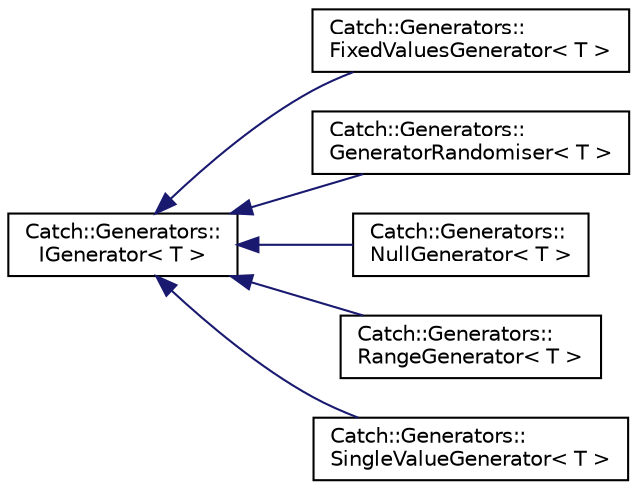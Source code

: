 digraph "Graphical Class Hierarchy"
{
  edge [fontname="Helvetica",fontsize="10",labelfontname="Helvetica",labelfontsize="10"];
  node [fontname="Helvetica",fontsize="10",shape=record];
  rankdir="LR";
  Node0 [label="Catch::Generators::\lIGenerator\< T \>",height=0.2,width=0.4,color="black", fillcolor="white", style="filled",URL="$structCatch_1_1Generators_1_1IGenerator.html"];
  Node0 -> Node1 [dir="back",color="midnightblue",fontsize="10",style="solid",fontname="Helvetica"];
  Node1 [label="Catch::Generators::\lFixedValuesGenerator\< T \>",height=0.2,width=0.4,color="black", fillcolor="white", style="filled",URL="$classCatch_1_1Generators_1_1FixedValuesGenerator.html"];
  Node0 -> Node2 [dir="back",color="midnightblue",fontsize="10",style="solid",fontname="Helvetica"];
  Node2 [label="Catch::Generators::\lGeneratorRandomiser\< T \>",height=0.2,width=0.4,color="black", fillcolor="white", style="filled",URL="$classCatch_1_1Generators_1_1GeneratorRandomiser.html"];
  Node0 -> Node3 [dir="back",color="midnightblue",fontsize="10",style="solid",fontname="Helvetica"];
  Node3 [label="Catch::Generators::\lNullGenerator\< T \>",height=0.2,width=0.4,color="black", fillcolor="white", style="filled",URL="$structCatch_1_1Generators_1_1NullGenerator.html"];
  Node0 -> Node4 [dir="back",color="midnightblue",fontsize="10",style="solid",fontname="Helvetica"];
  Node4 [label="Catch::Generators::\lRangeGenerator\< T \>",height=0.2,width=0.4,color="black", fillcolor="white", style="filled",URL="$classCatch_1_1Generators_1_1RangeGenerator.html"];
  Node0 -> Node5 [dir="back",color="midnightblue",fontsize="10",style="solid",fontname="Helvetica"];
  Node5 [label="Catch::Generators::\lSingleValueGenerator\< T \>",height=0.2,width=0.4,color="black", fillcolor="white", style="filled",URL="$classCatch_1_1Generators_1_1SingleValueGenerator.html"];
}
